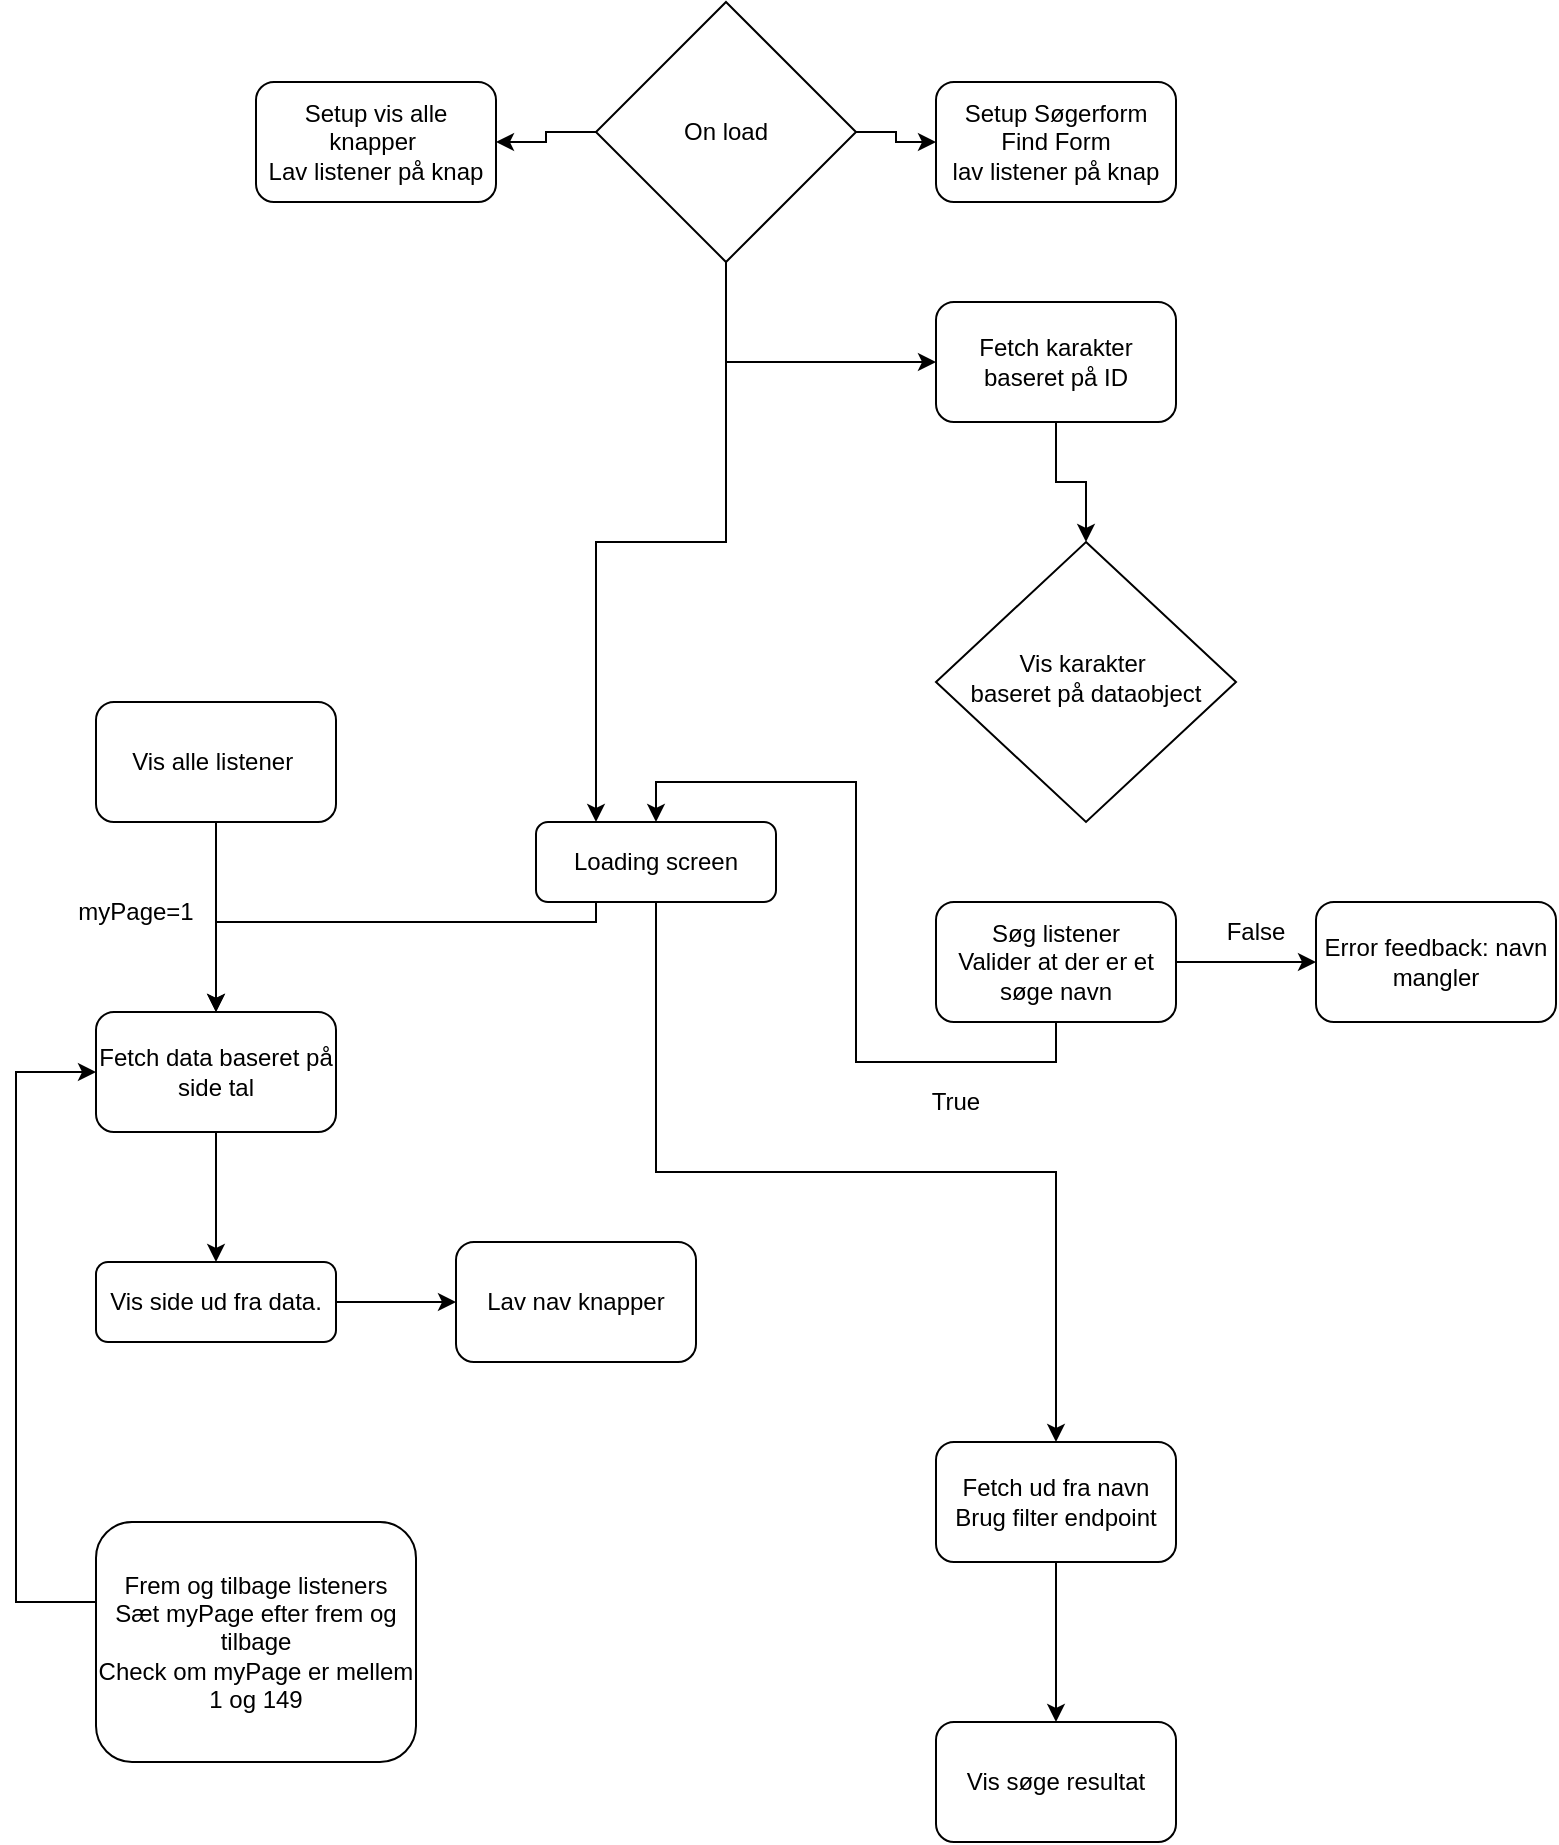 <mxfile version="20.8.20" type="github">
  <diagram id="C5RBs43oDa-KdzZeNtuy" name="Page-1">
    <mxGraphModel dx="1050" dy="549" grid="1" gridSize="10" guides="1" tooltips="1" connect="1" arrows="1" fold="1" page="1" pageScale="1" pageWidth="827" pageHeight="1169" math="0" shadow="0">
      <root>
        <mxCell id="WIyWlLk6GJQsqaUBKTNV-0" />
        <mxCell id="WIyWlLk6GJQsqaUBKTNV-1" parent="WIyWlLk6GJQsqaUBKTNV-0" />
        <mxCell id="WIyWlLk6GJQsqaUBKTNV-6" value="Vis karakter&amp;nbsp;&lt;br&gt;baseret på dataobject" style="rhombus;whiteSpace=wrap;html=1;shadow=0;fontFamily=Helvetica;fontSize=12;align=center;strokeWidth=1;spacing=6;spacingTop=-4;" parent="WIyWlLk6GJQsqaUBKTNV-1" vertex="1">
          <mxGeometry x="510" y="290" width="150" height="140" as="geometry" />
        </mxCell>
        <mxCell id="bnaYNakFQ8LFgz-joWuX-34" style="edgeStyle=orthogonalEdgeStyle;rounded=0;orthogonalLoop=1;jettySize=auto;html=1;exitX=1;exitY=0.5;exitDx=0;exitDy=0;entryX=0;entryY=0.5;entryDx=0;entryDy=0;" edge="1" parent="WIyWlLk6GJQsqaUBKTNV-1" source="WIyWlLk6GJQsqaUBKTNV-7" target="bnaYNakFQ8LFgz-joWuX-33">
          <mxGeometry relative="1" as="geometry" />
        </mxCell>
        <mxCell id="WIyWlLk6GJQsqaUBKTNV-7" value="Vis side ud fra data." style="rounded=1;whiteSpace=wrap;html=1;fontSize=12;glass=0;strokeWidth=1;shadow=0;" parent="WIyWlLk6GJQsqaUBKTNV-1" vertex="1">
          <mxGeometry x="90" y="650" width="120" height="40" as="geometry" />
        </mxCell>
        <mxCell id="bnaYNakFQ8LFgz-joWuX-3" style="edgeStyle=orthogonalEdgeStyle;rounded=0;orthogonalLoop=1;jettySize=auto;html=1;exitX=0.5;exitY=1;exitDx=0;exitDy=0;entryX=0.25;entryY=0;entryDx=0;entryDy=0;" edge="1" parent="WIyWlLk6GJQsqaUBKTNV-1" source="bnaYNakFQ8LFgz-joWuX-1" target="bnaYNakFQ8LFgz-joWuX-22">
          <mxGeometry relative="1" as="geometry" />
        </mxCell>
        <mxCell id="bnaYNakFQ8LFgz-joWuX-7" style="edgeStyle=orthogonalEdgeStyle;rounded=0;orthogonalLoop=1;jettySize=auto;html=1;exitX=0.5;exitY=1;exitDx=0;exitDy=0;entryX=0;entryY=0.5;entryDx=0;entryDy=0;" edge="1" parent="WIyWlLk6GJQsqaUBKTNV-1" source="bnaYNakFQ8LFgz-joWuX-1" target="bnaYNakFQ8LFgz-joWuX-4">
          <mxGeometry relative="1" as="geometry">
            <mxPoint x="490" y="190" as="targetPoint" />
          </mxGeometry>
        </mxCell>
        <mxCell id="bnaYNakFQ8LFgz-joWuX-11" style="edgeStyle=orthogonalEdgeStyle;rounded=0;orthogonalLoop=1;jettySize=auto;html=1;exitX=1;exitY=0.5;exitDx=0;exitDy=0;entryX=0;entryY=0.5;entryDx=0;entryDy=0;" edge="1" parent="WIyWlLk6GJQsqaUBKTNV-1" source="bnaYNakFQ8LFgz-joWuX-1" target="bnaYNakFQ8LFgz-joWuX-10">
          <mxGeometry relative="1" as="geometry" />
        </mxCell>
        <mxCell id="bnaYNakFQ8LFgz-joWuX-41" style="edgeStyle=orthogonalEdgeStyle;rounded=0;orthogonalLoop=1;jettySize=auto;html=1;exitX=0;exitY=0.5;exitDx=0;exitDy=0;entryX=1;entryY=0.5;entryDx=0;entryDy=0;" edge="1" parent="WIyWlLk6GJQsqaUBKTNV-1" source="bnaYNakFQ8LFgz-joWuX-1" target="bnaYNakFQ8LFgz-joWuX-25">
          <mxGeometry relative="1" as="geometry" />
        </mxCell>
        <mxCell id="bnaYNakFQ8LFgz-joWuX-1" value="On load" style="rhombus;whiteSpace=wrap;html=1;" vertex="1" parent="WIyWlLk6GJQsqaUBKTNV-1">
          <mxGeometry x="340" y="20" width="130" height="130" as="geometry" />
        </mxCell>
        <mxCell id="bnaYNakFQ8LFgz-joWuX-9" style="edgeStyle=orthogonalEdgeStyle;rounded=0;orthogonalLoop=1;jettySize=auto;html=1;exitX=0.5;exitY=1;exitDx=0;exitDy=0;" edge="1" parent="WIyWlLk6GJQsqaUBKTNV-1" source="bnaYNakFQ8LFgz-joWuX-4" target="WIyWlLk6GJQsqaUBKTNV-6">
          <mxGeometry relative="1" as="geometry" />
        </mxCell>
        <mxCell id="bnaYNakFQ8LFgz-joWuX-4" value="Fetch karakter baseret på ID" style="rounded=1;whiteSpace=wrap;html=1;" vertex="1" parent="WIyWlLk6GJQsqaUBKTNV-1">
          <mxGeometry x="510" y="170" width="120" height="60" as="geometry" />
        </mxCell>
        <mxCell id="bnaYNakFQ8LFgz-joWuX-10" value="Setup Søgerform&lt;br&gt;Find Form&lt;br&gt;lav listener på knap" style="rounded=1;whiteSpace=wrap;html=1;" vertex="1" parent="WIyWlLk6GJQsqaUBKTNV-1">
          <mxGeometry x="510" y="60" width="120" height="60" as="geometry" />
        </mxCell>
        <mxCell id="bnaYNakFQ8LFgz-joWuX-14" style="edgeStyle=orthogonalEdgeStyle;rounded=0;orthogonalLoop=1;jettySize=auto;html=1;exitX=1;exitY=0.5;exitDx=0;exitDy=0;entryX=0;entryY=0.5;entryDx=0;entryDy=0;" edge="1" parent="WIyWlLk6GJQsqaUBKTNV-1" source="bnaYNakFQ8LFgz-joWuX-12" target="bnaYNakFQ8LFgz-joWuX-13">
          <mxGeometry relative="1" as="geometry" />
        </mxCell>
        <mxCell id="bnaYNakFQ8LFgz-joWuX-23" style="edgeStyle=orthogonalEdgeStyle;rounded=0;orthogonalLoop=1;jettySize=auto;html=1;exitX=0.5;exitY=1;exitDx=0;exitDy=0;entryX=0.5;entryY=0;entryDx=0;entryDy=0;" edge="1" parent="WIyWlLk6GJQsqaUBKTNV-1" source="bnaYNakFQ8LFgz-joWuX-12" target="bnaYNakFQ8LFgz-joWuX-22">
          <mxGeometry relative="1" as="geometry" />
        </mxCell>
        <mxCell id="bnaYNakFQ8LFgz-joWuX-12" value="Søg listener&lt;br&gt;Valider at der er et søge navn" style="rounded=1;whiteSpace=wrap;html=1;" vertex="1" parent="WIyWlLk6GJQsqaUBKTNV-1">
          <mxGeometry x="510" y="470" width="120" height="60" as="geometry" />
        </mxCell>
        <mxCell id="bnaYNakFQ8LFgz-joWuX-13" value="Error feedback: navn mangler" style="whiteSpace=wrap;html=1;rounded=1;" vertex="1" parent="WIyWlLk6GJQsqaUBKTNV-1">
          <mxGeometry x="700" y="470" width="120" height="60" as="geometry" />
        </mxCell>
        <mxCell id="bnaYNakFQ8LFgz-joWuX-21" style="edgeStyle=orthogonalEdgeStyle;rounded=0;orthogonalLoop=1;jettySize=auto;html=1;exitX=0.5;exitY=1;exitDx=0;exitDy=0;" edge="1" parent="WIyWlLk6GJQsqaUBKTNV-1" source="bnaYNakFQ8LFgz-joWuX-15" target="bnaYNakFQ8LFgz-joWuX-20">
          <mxGeometry relative="1" as="geometry" />
        </mxCell>
        <mxCell id="bnaYNakFQ8LFgz-joWuX-15" value="Fetch ud fra navn Brug filter endpoint" style="whiteSpace=wrap;html=1;rounded=1;" vertex="1" parent="WIyWlLk6GJQsqaUBKTNV-1">
          <mxGeometry x="510" y="740" width="120" height="60" as="geometry" />
        </mxCell>
        <mxCell id="bnaYNakFQ8LFgz-joWuX-17" value="False" style="text;html=1;strokeColor=none;fillColor=none;align=center;verticalAlign=middle;whiteSpace=wrap;rounded=0;" vertex="1" parent="WIyWlLk6GJQsqaUBKTNV-1">
          <mxGeometry x="640" y="470" width="60" height="30" as="geometry" />
        </mxCell>
        <mxCell id="bnaYNakFQ8LFgz-joWuX-19" value="True" style="text;html=1;strokeColor=none;fillColor=none;align=center;verticalAlign=middle;whiteSpace=wrap;rounded=0;rotation=0;" vertex="1" parent="WIyWlLk6GJQsqaUBKTNV-1">
          <mxGeometry x="490" y="555" width="60" height="30" as="geometry" />
        </mxCell>
        <mxCell id="bnaYNakFQ8LFgz-joWuX-20" value="Vis søge resultat" style="whiteSpace=wrap;html=1;rounded=1;" vertex="1" parent="WIyWlLk6GJQsqaUBKTNV-1">
          <mxGeometry x="510" y="880" width="120" height="60" as="geometry" />
        </mxCell>
        <mxCell id="bnaYNakFQ8LFgz-joWuX-24" style="edgeStyle=orthogonalEdgeStyle;rounded=0;orthogonalLoop=1;jettySize=auto;html=1;exitX=0.5;exitY=1;exitDx=0;exitDy=0;" edge="1" parent="WIyWlLk6GJQsqaUBKTNV-1" source="bnaYNakFQ8LFgz-joWuX-22" target="bnaYNakFQ8LFgz-joWuX-15">
          <mxGeometry relative="1" as="geometry" />
        </mxCell>
        <mxCell id="bnaYNakFQ8LFgz-joWuX-22" value="Loading screen" style="rounded=1;whiteSpace=wrap;html=1;fontSize=12;glass=0;strokeWidth=1;shadow=0;" vertex="1" parent="WIyWlLk6GJQsqaUBKTNV-1">
          <mxGeometry x="310" y="430" width="120" height="40" as="geometry" />
        </mxCell>
        <mxCell id="bnaYNakFQ8LFgz-joWuX-25" value="Setup vis alle knapper&amp;nbsp;&lt;br&gt;Lav listener på knap" style="rounded=1;whiteSpace=wrap;html=1;" vertex="1" parent="WIyWlLk6GJQsqaUBKTNV-1">
          <mxGeometry x="170" y="60" width="120" height="60" as="geometry" />
        </mxCell>
        <mxCell id="bnaYNakFQ8LFgz-joWuX-30" style="edgeStyle=orthogonalEdgeStyle;rounded=0;orthogonalLoop=1;jettySize=auto;html=1;entryX=0.5;entryY=0;entryDx=0;entryDy=0;exitX=0.25;exitY=1;exitDx=0;exitDy=0;" edge="1" parent="WIyWlLk6GJQsqaUBKTNV-1" source="bnaYNakFQ8LFgz-joWuX-22" target="bnaYNakFQ8LFgz-joWuX-29">
          <mxGeometry relative="1" as="geometry">
            <mxPoint x="240" y="450" as="sourcePoint" />
            <Array as="points">
              <mxPoint x="340" y="480" />
              <mxPoint x="150" y="480" />
            </Array>
          </mxGeometry>
        </mxCell>
        <mxCell id="bnaYNakFQ8LFgz-joWuX-32" style="edgeStyle=orthogonalEdgeStyle;rounded=0;orthogonalLoop=1;jettySize=auto;html=1;exitX=0.5;exitY=1;exitDx=0;exitDy=0;entryX=0.5;entryY=0;entryDx=0;entryDy=0;" edge="1" parent="WIyWlLk6GJQsqaUBKTNV-1" source="bnaYNakFQ8LFgz-joWuX-26" target="bnaYNakFQ8LFgz-joWuX-29">
          <mxGeometry relative="1" as="geometry" />
        </mxCell>
        <mxCell id="bnaYNakFQ8LFgz-joWuX-26" value="Vis alle listener&amp;nbsp;" style="rounded=1;whiteSpace=wrap;html=1;" vertex="1" parent="WIyWlLk6GJQsqaUBKTNV-1">
          <mxGeometry x="90" y="370" width="120" height="60" as="geometry" />
        </mxCell>
        <mxCell id="bnaYNakFQ8LFgz-joWuX-31" style="edgeStyle=orthogonalEdgeStyle;rounded=0;orthogonalLoop=1;jettySize=auto;html=1;exitX=0.5;exitY=1;exitDx=0;exitDy=0;entryX=0.5;entryY=0;entryDx=0;entryDy=0;" edge="1" parent="WIyWlLk6GJQsqaUBKTNV-1" source="bnaYNakFQ8LFgz-joWuX-29" target="WIyWlLk6GJQsqaUBKTNV-7">
          <mxGeometry relative="1" as="geometry" />
        </mxCell>
        <mxCell id="bnaYNakFQ8LFgz-joWuX-29" value="Fetch data baseret på side tal" style="rounded=1;whiteSpace=wrap;html=1;" vertex="1" parent="WIyWlLk6GJQsqaUBKTNV-1">
          <mxGeometry x="90" y="525" width="120" height="60" as="geometry" />
        </mxCell>
        <mxCell id="bnaYNakFQ8LFgz-joWuX-33" value="Lav nav knapper" style="rounded=1;whiteSpace=wrap;html=1;" vertex="1" parent="WIyWlLk6GJQsqaUBKTNV-1">
          <mxGeometry x="270" y="640" width="120" height="60" as="geometry" />
        </mxCell>
        <mxCell id="bnaYNakFQ8LFgz-joWuX-38" style="edgeStyle=orthogonalEdgeStyle;rounded=0;orthogonalLoop=1;jettySize=auto;html=1;exitX=0;exitY=0.5;exitDx=0;exitDy=0;entryX=0;entryY=0.5;entryDx=0;entryDy=0;" edge="1" parent="WIyWlLk6GJQsqaUBKTNV-1" source="bnaYNakFQ8LFgz-joWuX-36" target="bnaYNakFQ8LFgz-joWuX-29">
          <mxGeometry relative="1" as="geometry">
            <Array as="points">
              <mxPoint x="50" y="820" />
              <mxPoint x="50" y="555" />
            </Array>
          </mxGeometry>
        </mxCell>
        <mxCell id="bnaYNakFQ8LFgz-joWuX-36" value="Frem og tilbage listeners&lt;br&gt;Sæt myPage efter frem og tilbage&lt;br&gt;Check om myPage er mellem 1 og 149" style="rounded=1;whiteSpace=wrap;html=1;" vertex="1" parent="WIyWlLk6GJQsqaUBKTNV-1">
          <mxGeometry x="90" y="780" width="160" height="120" as="geometry" />
        </mxCell>
        <mxCell id="bnaYNakFQ8LFgz-joWuX-37" value="myPage=1" style="text;html=1;strokeColor=none;fillColor=none;align=center;verticalAlign=middle;whiteSpace=wrap;rounded=0;" vertex="1" parent="WIyWlLk6GJQsqaUBKTNV-1">
          <mxGeometry x="80" y="460" width="60" height="30" as="geometry" />
        </mxCell>
      </root>
    </mxGraphModel>
  </diagram>
</mxfile>
